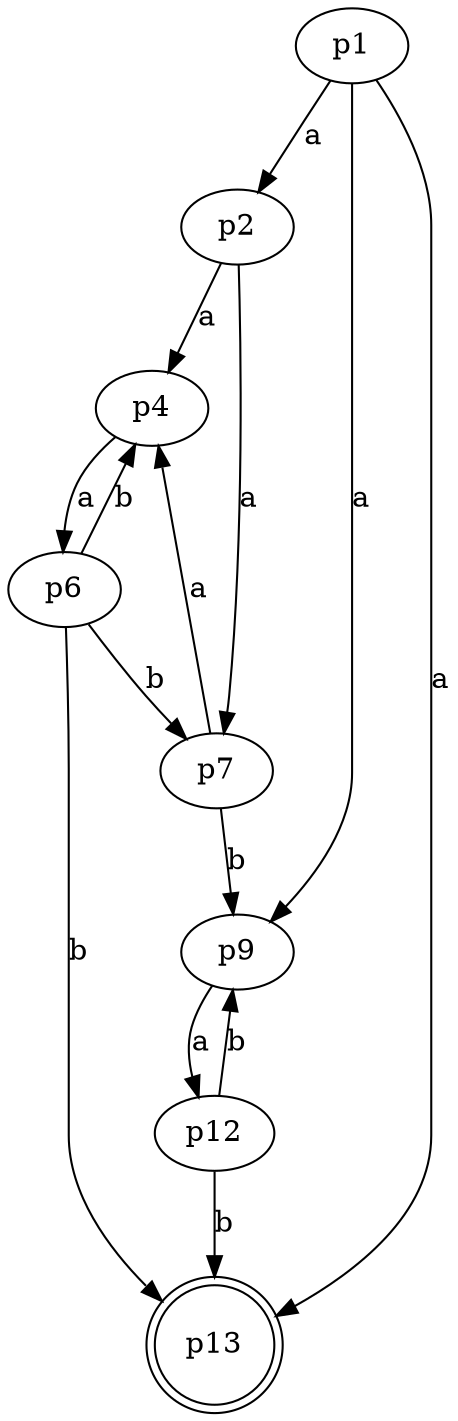 digraph G 
{
    n1 [label = p1]
    n2 [label = p2]
    n4 [label = p4]
    n6 [label = p6]
    n7 [label = p7]
    n9 [label = p9]
    n12 [label = p12]
    n13[label = p13, shape = doublecircle]


    n1 -> n2 [label = "a"]
    n1 -> n9 [label = "a"]
    n1 -> n13 [label = "a"]
    
    n2 -> n4 [label = "a"]
    n2 -> n7 [label = "a"]
    
    n4 -> n6 [label = "a"]
    
    n6 -> n4 [label = "b"]
    n6 -> n7 [label = "b"]
    n6 -> n13 [label = "b"]
    
    n7 -> n4 [label = "a"]
    n7 -> n9 [label = "b"]
    
    n9 -> n12 [label = "a"]
    
    n12 -> n13 [label = "b"]
    n12 -> n9 [label = "b"]
}
